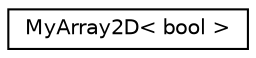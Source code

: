 digraph "Graphical Class Hierarchy"
{
  edge [fontname="Helvetica",fontsize="10",labelfontname="Helvetica",labelfontsize="10"];
  node [fontname="Helvetica",fontsize="10",shape=record];
  rankdir="LR";
  Node0 [label="MyArray2D\< bool \>",height=0.2,width=0.4,color="black", fillcolor="white", style="filled",URL="$classMyArray2D.html"];
}
